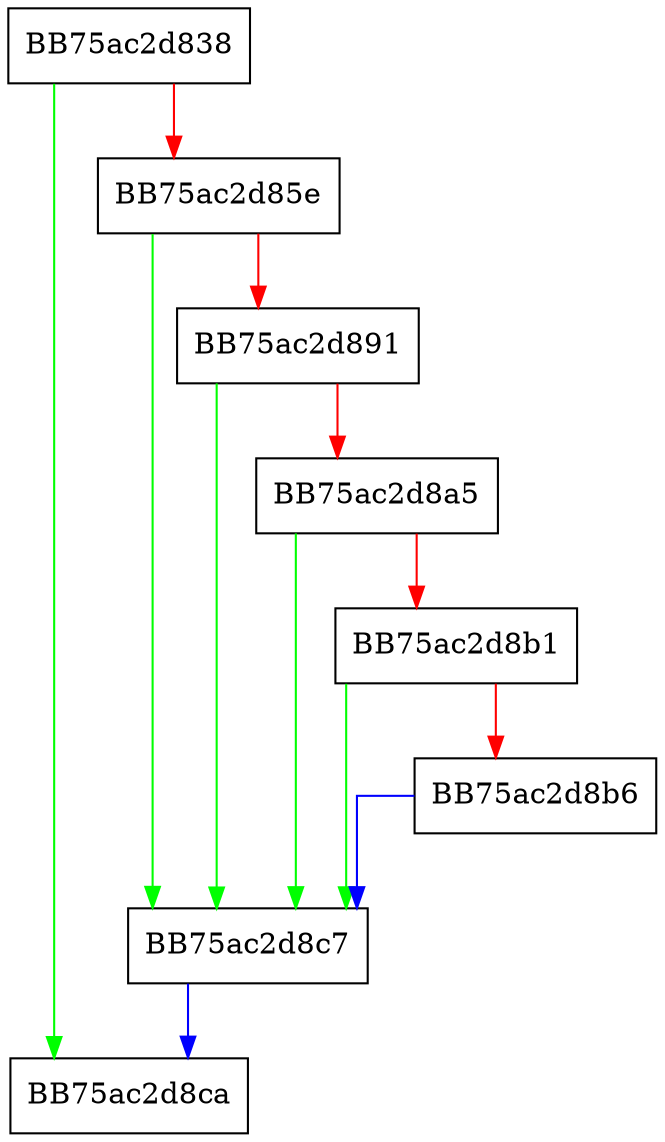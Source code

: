 digraph updateDecryptBuffer {
  node [shape="box"];
  graph [splines=ortho];
  BB75ac2d838 -> BB75ac2d8ca [color="green"];
  BB75ac2d838 -> BB75ac2d85e [color="red"];
  BB75ac2d85e -> BB75ac2d8c7 [color="green"];
  BB75ac2d85e -> BB75ac2d891 [color="red"];
  BB75ac2d891 -> BB75ac2d8c7 [color="green"];
  BB75ac2d891 -> BB75ac2d8a5 [color="red"];
  BB75ac2d8a5 -> BB75ac2d8c7 [color="green"];
  BB75ac2d8a5 -> BB75ac2d8b1 [color="red"];
  BB75ac2d8b1 -> BB75ac2d8c7 [color="green"];
  BB75ac2d8b1 -> BB75ac2d8b6 [color="red"];
  BB75ac2d8b6 -> BB75ac2d8c7 [color="blue"];
  BB75ac2d8c7 -> BB75ac2d8ca [color="blue"];
}